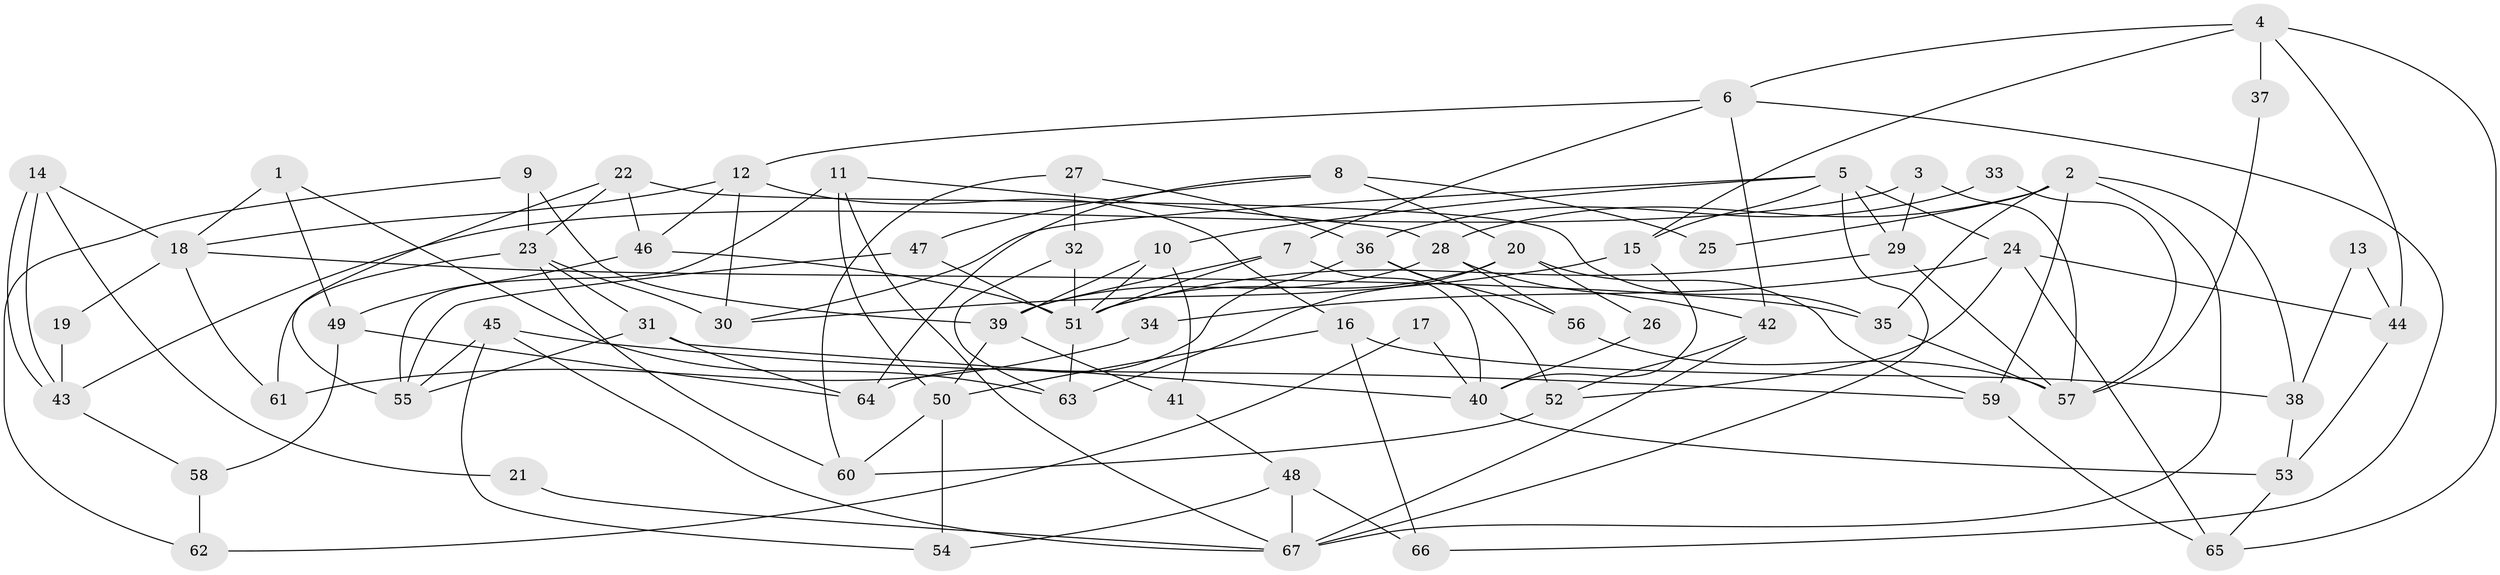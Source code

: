 // Generated by graph-tools (version 1.1) at 2025/02/03/09/25 03:02:13]
// undirected, 67 vertices, 134 edges
graph export_dot {
graph [start="1"]
  node [color=gray90,style=filled];
  1;
  2;
  3;
  4;
  5;
  6;
  7;
  8;
  9;
  10;
  11;
  12;
  13;
  14;
  15;
  16;
  17;
  18;
  19;
  20;
  21;
  22;
  23;
  24;
  25;
  26;
  27;
  28;
  29;
  30;
  31;
  32;
  33;
  34;
  35;
  36;
  37;
  38;
  39;
  40;
  41;
  42;
  43;
  44;
  45;
  46;
  47;
  48;
  49;
  50;
  51;
  52;
  53;
  54;
  55;
  56;
  57;
  58;
  59;
  60;
  61;
  62;
  63;
  64;
  65;
  66;
  67;
  1 -- 18;
  1 -- 63;
  1 -- 49;
  2 -- 67;
  2 -- 38;
  2 -- 25;
  2 -- 28;
  2 -- 35;
  2 -- 59;
  3 -- 29;
  3 -- 57;
  3 -- 43;
  4 -- 65;
  4 -- 6;
  4 -- 15;
  4 -- 37;
  4 -- 44;
  5 -- 30;
  5 -- 10;
  5 -- 15;
  5 -- 24;
  5 -- 29;
  5 -- 67;
  6 -- 7;
  6 -- 12;
  6 -- 42;
  6 -- 66;
  7 -- 39;
  7 -- 51;
  7 -- 40;
  8 -- 20;
  8 -- 47;
  8 -- 25;
  8 -- 64;
  9 -- 39;
  9 -- 23;
  9 -- 62;
  10 -- 39;
  10 -- 51;
  10 -- 41;
  11 -- 67;
  11 -- 28;
  11 -- 50;
  11 -- 55;
  12 -- 30;
  12 -- 16;
  12 -- 18;
  12 -- 46;
  13 -- 38;
  13 -- 44;
  14 -- 18;
  14 -- 43;
  14 -- 43;
  14 -- 21;
  15 -- 30;
  15 -- 40;
  16 -- 50;
  16 -- 66;
  16 -- 38;
  17 -- 62;
  17 -- 40;
  18 -- 35;
  18 -- 19;
  18 -- 61;
  19 -- 43;
  20 -- 51;
  20 -- 59;
  20 -- 26;
  20 -- 63;
  21 -- 67;
  22 -- 55;
  22 -- 23;
  22 -- 35;
  22 -- 46;
  23 -- 60;
  23 -- 31;
  23 -- 30;
  23 -- 61;
  24 -- 44;
  24 -- 34;
  24 -- 52;
  24 -- 65;
  26 -- 40;
  27 -- 60;
  27 -- 36;
  27 -- 32;
  28 -- 42;
  28 -- 39;
  28 -- 56;
  29 -- 51;
  29 -- 57;
  31 -- 64;
  31 -- 40;
  31 -- 55;
  32 -- 63;
  32 -- 51;
  33 -- 36;
  33 -- 57;
  34 -- 61;
  35 -- 57;
  36 -- 64;
  36 -- 56;
  36 -- 52;
  37 -- 57;
  38 -- 53;
  39 -- 50;
  39 -- 41;
  40 -- 53;
  41 -- 48;
  42 -- 52;
  42 -- 67;
  43 -- 58;
  44 -- 53;
  45 -- 55;
  45 -- 67;
  45 -- 54;
  45 -- 59;
  46 -- 49;
  46 -- 51;
  47 -- 51;
  47 -- 55;
  48 -- 67;
  48 -- 54;
  48 -- 66;
  49 -- 58;
  49 -- 64;
  50 -- 54;
  50 -- 60;
  51 -- 63;
  52 -- 60;
  53 -- 65;
  56 -- 57;
  58 -- 62;
  59 -- 65;
}
